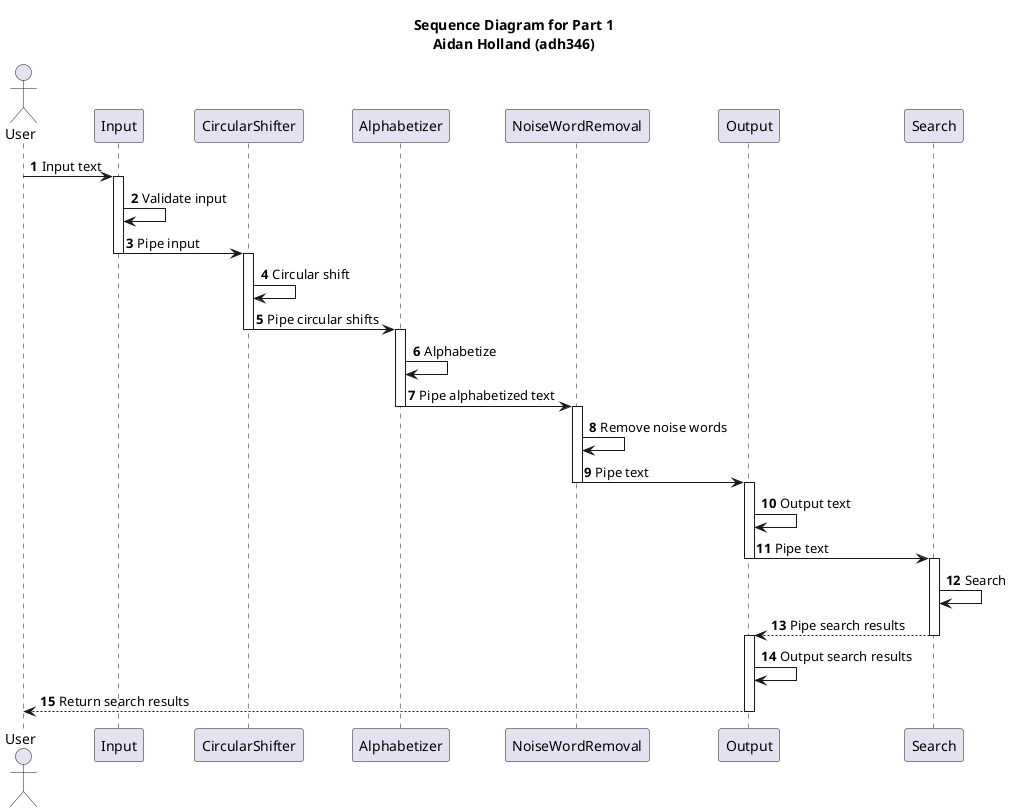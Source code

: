 @startuml SE 311 - Assignment 2 Part 1

title
  Sequence Diagram for Part 1
  Aidan Holland (adh346)
endtitle

'https://plantuml.com/sequence-diagram

autonumber

actor User
participant Input
participant CircularShifter
participant Alphabetizer
participant NoiseWordRemoval
participant Output
participant Search

User -> Input: Input text
activate Input
Input -> Input: Validate input
Input -> CircularShifter: Pipe input
deactivate Input
activate CircularShifter
CircularShifter -> CircularShifter: Circular shift
CircularShifter -> Alphabetizer: Pipe circular shifts
deactivate CircularShifter
activate Alphabetizer
Alphabetizer -> Alphabetizer: Alphabetize
Alphabetizer -> NoiseWordRemoval: Pipe alphabetized text
deactivate Alphabetizer
activate NoiseWordRemoval
NoiseWordRemoval -> NoiseWordRemoval: Remove noise words
NoiseWordRemoval -> Output: Pipe text
deactivate NoiseWordRemoval
activate Output
Output -> Output: Output text
Output -> Search: Pipe text
deactivate Output
activate Search
Search -> Search: Search
Output <-- Search: Pipe search results
deactivate Search
activate Output
Output -> Output: Output search results
User <-- Output: Return search results
deactivate Output

@enduml